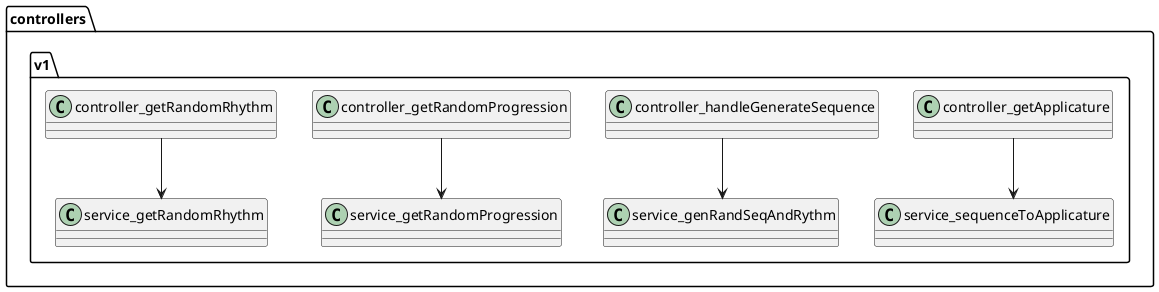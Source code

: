 @startuml controller_service
skinparam linetype ortho

package "controllers.v1" {
  controller_getApplicature --> service_sequenceToApplicature
  controller_handleGenerateSequence --> service_genRandSeqAndRythm
  controller_getRandomProgression --> service_getRandomProgression
  controller_getRandomRhythm --> service_getRandomRhythm
}

@enduml
